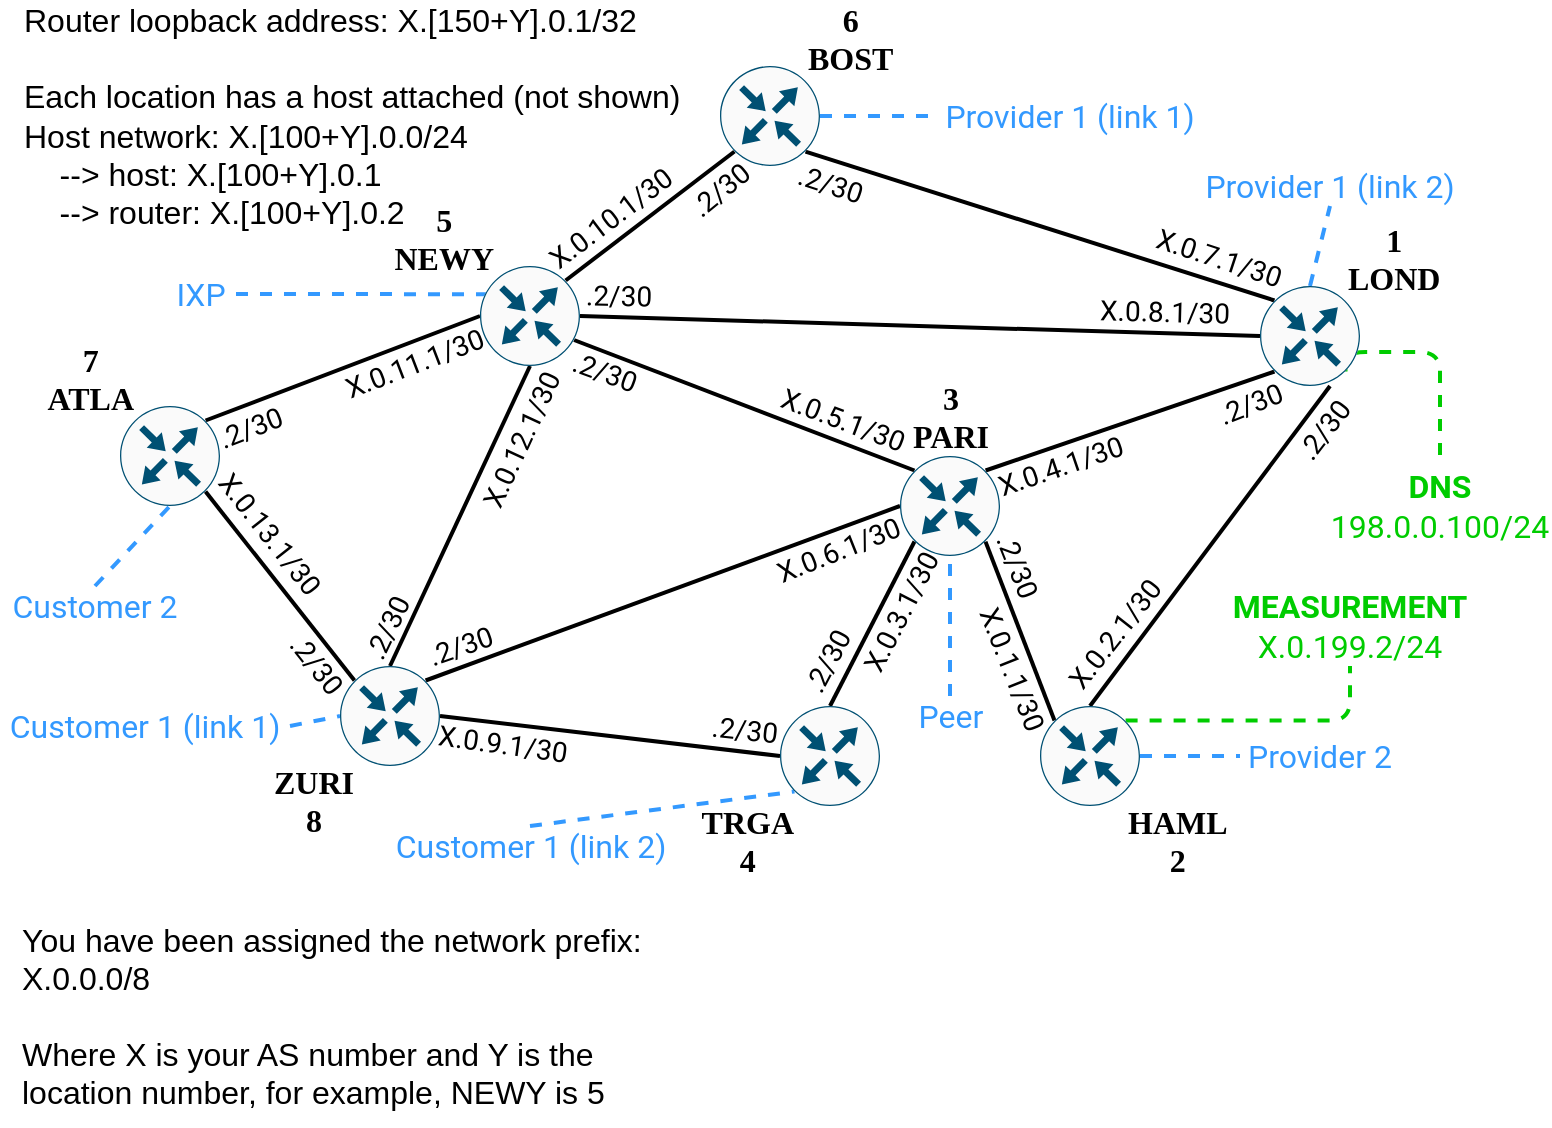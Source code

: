 <mxfile version="15.8.7" type="google"><diagram id="xbzzK8IadEhwxn0ZPShs" name="Page-1"><mxGraphModel dx="2061" dy="1900" grid="1" gridSize="10" guides="1" tooltips="1" connect="1" arrows="1" fold="1" page="1" pageScale="1" pageWidth="850" pageHeight="1100" math="0" shadow="0" extFonts="Roboto^https://fonts.googleapis.com/css?family=Roboto|Roboto Mono^https://fonts.googleapis.com/css?family=Roboto+Mono"><root><mxCell id="0"/><mxCell id="1" parent="0"/><mxCell id="M5mvqSU8axQXsRrxnfcx-70" style="edgeStyle=orthogonalEdgeStyle;rounded=1;orthogonalLoop=1;jettySize=auto;html=1;exitX=0.856;exitY=0.145;exitDx=0;exitDy=0;exitPerimeter=0;entryX=0.5;entryY=1;entryDx=0;entryDy=0;dashed=1;endArrow=none;endFill=0;strokeWidth=2;fontFamily=Roboto;fontSize=16;strokeColor=#00CC00;" parent="1" source="M5mvqSU8axQXsRrxnfcx-25" target="M5mvqSU8axQXsRrxnfcx-68" edge="1"><mxGeometry relative="1" as="geometry"/></mxCell><mxCell id="M5mvqSU8axQXsRrxnfcx-37" style="edgeStyle=none;rounded=0;orthogonalLoop=1;jettySize=auto;html=1;exitX=0.856;exitY=0.145;exitDx=0;exitDy=0;exitPerimeter=0;entryX=0;entryY=0.5;entryDx=0;entryDy=0;entryPerimeter=0;endArrow=none;endFill=0;strokeWidth=2;fontFamily=Roboto Mono;fontSize=16;FType=g;labelBackgroundColor=none;" parent="1" source="M5mvqSU8axQXsRrxnfcx-32" target="M5mvqSU8axQXsRrxnfcx-33" edge="1"><mxGeometry relative="1" as="geometry"><mxPoint x="325" y="220" as="sourcePoint"/><mxPoint x="325" y="315" as="targetPoint"/></mxGeometry></mxCell><mxCell id="M5mvqSU8axQXsRrxnfcx-83" value=".2/30" style="edgeLabel;html=1;align=center;verticalAlign=middle;resizable=0;points=[];fontSize=14;fontFamily=Roboto;rotation=-21.4;portConstraintRotation=0;portConstraint=none;movable=1;labelBackgroundColor=none;" parent="M5mvqSU8axQXsRrxnfcx-37" vertex="1" connectable="0"><mxGeometry x="-0.217" y="1" relative="1" as="geometry"><mxPoint x="-31.29" y="25.2" as="offset"/></mxGeometry></mxCell><mxCell id="j7fVzKTtmhQnJ_QuFbHT-15" value="X.0.11.1/30" style="edgeLabel;html=1;align=center;verticalAlign=middle;resizable=0;points=[];fontSize=14;rotation=-21;fontFamily=Roboto;labelBackgroundColor=none;" parent="M5mvqSU8axQXsRrxnfcx-37" vertex="1" connectable="0"><mxGeometry x="0.245" y="2" relative="1" as="geometry"><mxPoint x="18.73" y="6.06" as="offset"/></mxGeometry></mxCell><mxCell id="M5mvqSU8axQXsRrxnfcx-38" style="edgeStyle=none;rounded=0;orthogonalLoop=1;jettySize=auto;html=1;exitX=0.855;exitY=0.856;exitDx=0;exitDy=0;exitPerimeter=0;entryX=0.145;entryY=0.145;entryDx=0;entryDy=0;entryPerimeter=0;endArrow=none;endFill=0;strokeWidth=2;fontFamily=Roboto Mono;fontSize=16;FType=g;labelBackgroundColor=none;" parent="1" source="M5mvqSU8axQXsRrxnfcx-32" target="M5mvqSU8axQXsRrxnfcx-31" edge="1"><mxGeometry relative="1" as="geometry"><mxPoint x="99.995" y="104.5" as="sourcePoint"/><mxPoint x="214.47" y="40" as="targetPoint"/></mxGeometry></mxCell><mxCell id="M5mvqSU8axQXsRrxnfcx-84" value=".2/30" style="edgeLabel;align=center;verticalAlign=middle;resizable=0;points=[];fontSize=14;fontFamily=Roboto;rotation=51.6;labelBackgroundColor=none;html=1;" parent="M5mvqSU8axQXsRrxnfcx-38" vertex="1" connectable="0"><mxGeometry x="-0.375" y="2" relative="1" as="geometry"><mxPoint x="30.37" y="57.9" as="offset"/></mxGeometry></mxCell><mxCell id="j7fVzKTtmhQnJ_QuFbHT-16" value="&lt;font style=&quot;font-size: 14px&quot;&gt;X.0.13.1/30&lt;/font&gt;" style="edgeLabel;html=1;align=center;verticalAlign=middle;resizable=0;points=[];fontSize=14;rotation=51.7;fontFamily=Roboto;labelBackgroundColor=none;" parent="M5mvqSU8axQXsRrxnfcx-38" vertex="1" connectable="0"><mxGeometry x="-0.302" y="3" relative="1" as="geometry"><mxPoint x="4.03" y="-10.71" as="offset"/></mxGeometry></mxCell><mxCell id="M5mvqSU8axQXsRrxnfcx-39" style="edgeStyle=none;rounded=0;orthogonalLoop=1;jettySize=auto;html=1;exitX=1;exitY=0.5;exitDx=0;exitDy=0;exitPerimeter=0;entryX=0;entryY=0.5;entryDx=0;entryDy=0;entryPerimeter=0;endArrow=none;endFill=0;strokeWidth=2;fontFamily=Roboto Mono;fontSize=16;FType=g;labelBackgroundColor=none;" parent="1" source="M5mvqSU8axQXsRrxnfcx-31" target="M5mvqSU8axQXsRrxnfcx-26" edge="1"><mxGeometry relative="1" as="geometry"><mxPoint x="42.75" y="92.775" as="sourcePoint"/><mxPoint x="87.25" y="157.25" as="targetPoint"/></mxGeometry></mxCell><mxCell id="M5mvqSU8axQXsRrxnfcx-77" value="X.0.9.1/30" style="edgeLabel;html=1;align=center;verticalAlign=middle;resizable=0;points=[];fontSize=14;fontFamily=Roboto;rotation=7.9;labelBackgroundColor=none;" parent="M5mvqSU8axQXsRrxnfcx-39" vertex="1" connectable="0"><mxGeometry x="-0.143" y="2" relative="1" as="geometry"><mxPoint x="-42.26" y="7.4" as="offset"/></mxGeometry></mxCell><mxCell id="j7fVzKTtmhQnJ_QuFbHT-28" value=".2/30" style="edgeLabel;html=1;align=center;verticalAlign=middle;resizable=0;points=[];fontSize=14;fontFamily=Roboto;rotation=6.2;labelBackgroundColor=none;" parent="M5mvqSU8axQXsRrxnfcx-39" vertex="1" connectable="0"><mxGeometry x="0.272" y="-1" relative="1" as="geometry"><mxPoint x="44.04" y="-6.71" as="offset"/></mxGeometry></mxCell><mxCell id="M5mvqSU8axQXsRrxnfcx-40" style="edgeStyle=none;rounded=0;orthogonalLoop=1;jettySize=auto;html=1;exitX=0.5;exitY=0;exitDx=0;exitDy=0;exitPerimeter=0;endArrow=none;endFill=0;strokeWidth=2;fontFamily=Roboto Mono;fontSize=16;FType=g;entryX=0.5;entryY=1;entryDx=0;entryDy=0;entryPerimeter=0;labelBackgroundColor=none;" parent="1" source="M5mvqSU8axQXsRrxnfcx-31" target="M5mvqSU8axQXsRrxnfcx-33" edge="1"><mxGeometry relative="1" as="geometry"><mxPoint x="130" y="175" as="sourcePoint"/><mxPoint x="190" y="10" as="targetPoint"/></mxGeometry></mxCell><mxCell id="M5mvqSU8axQXsRrxnfcx-41" value="&lt;font style=&quot;font-size: 14px;&quot;&gt;X.0.12.1/30&lt;/font&gt;" style="edgeLabel;html=1;align=center;verticalAlign=middle;resizable=0;points=[];fontSize=14;fontFamily=Roboto;rotation=-65.2;horizontal=1;labelBackgroundColor=none;" parent="M5mvqSU8axQXsRrxnfcx-40" vertex="1" connectable="0"><mxGeometry x="-0.217" y="-1" relative="1" as="geometry"><mxPoint x="36.73" y="-54.79" as="offset"/></mxGeometry></mxCell><mxCell id="j7fVzKTtmhQnJ_QuFbHT-17" value="&lt;font style=&quot;font-size: 14px&quot;&gt;.2/30&lt;/font&gt;" style="edgeLabel;html=1;align=center;verticalAlign=middle;resizable=0;points=[];fontSize=14;fontFamily=Roboto;rotation=-64.4;labelBackgroundColor=none;" parent="M5mvqSU8axQXsRrxnfcx-40" vertex="1" connectable="0"><mxGeometry x="-0.663" y="4" relative="1" as="geometry"><mxPoint x="-10.07" y="7.74" as="offset"/></mxGeometry></mxCell><mxCell id="M5mvqSU8axQXsRrxnfcx-43" style="edgeStyle=none;rounded=0;orthogonalLoop=1;jettySize=auto;html=1;exitX=0.145;exitY=0.855;exitDx=0;exitDy=0;exitPerimeter=0;entryX=0.5;entryY=0;entryDx=0;entryDy=0;entryPerimeter=0;endArrow=none;endFill=0;strokeWidth=2;fontFamily=Roboto Mono;fontSize=16;FType=g;labelBackgroundColor=none;" parent="1" source="M5mvqSU8axQXsRrxnfcx-36" target="M5mvqSU8axQXsRrxnfcx-26" edge="1"><mxGeometry relative="1" as="geometry"><mxPoint x="410" y="110" as="sourcePoint"/><mxPoint x="580" y="130" as="targetPoint"/></mxGeometry></mxCell><mxCell id="M5mvqSU8axQXsRrxnfcx-78" value=".2/30" style="edgeLabel;html=1;align=center;verticalAlign=middle;resizable=0;points=[];fontSize=14;fontFamily=Roboto;rotation=-62.2;labelBackgroundColor=none;" parent="M5mvqSU8axQXsRrxnfcx-43" vertex="1" connectable="0"><mxGeometry x="0.328" y="-2" relative="1" as="geometry"><mxPoint x="-13.99" y="6.75" as="offset"/></mxGeometry></mxCell><mxCell id="j7fVzKTtmhQnJ_QuFbHT-29" value="X.0.3.1/30" style="edgeLabel;html=1;align=center;verticalAlign=middle;resizable=0;points=[];fontSize=14;fontFamily=Roboto;rotation=-62.8;labelBackgroundColor=none;" parent="M5mvqSU8axQXsRrxnfcx-43" vertex="1" connectable="0"><mxGeometry x="-0.326" relative="1" as="geometry"><mxPoint x="7" y="7.52" as="offset"/></mxGeometry></mxCell><mxCell id="M5mvqSU8axQXsRrxnfcx-44" style="edgeStyle=none;rounded=0;orthogonalLoop=1;jettySize=auto;html=1;exitX=0.855;exitY=0.856;exitDx=0;exitDy=0;exitPerimeter=0;entryX=0.145;entryY=0.145;entryDx=0;entryDy=0;entryPerimeter=0;endArrow=none;endFill=0;strokeWidth=2;fontFamily=Roboto Mono;fontSize=16;FType=g;labelBackgroundColor=none;" parent="1" source="M5mvqSU8axQXsRrxnfcx-36" target="M5mvqSU8axQXsRrxnfcx-25" edge="1"><mxGeometry relative="1" as="geometry"><mxPoint x="400" y="141.38" as="sourcePoint"/><mxPoint x="367.75" y="228.63" as="targetPoint"/></mxGeometry></mxCell><mxCell id="M5mvqSU8axQXsRrxnfcx-87" value="&lt;div style=&quot;font-size: 14px;&quot;&gt;X.0.1.1/30&lt;/div&gt;" style="edgeLabel;html=1;align=center;verticalAlign=middle;resizable=0;points=[];fontSize=14;fontFamily=Roboto;rotation=68.3;labelBackgroundColor=none;" parent="M5mvqSU8axQXsRrxnfcx-44" vertex="1" connectable="0"><mxGeometry x="0.214" relative="1" as="geometry"><mxPoint x="-7.7" y="8.89" as="offset"/></mxGeometry></mxCell><mxCell id="j7fVzKTtmhQnJ_QuFbHT-31" value="&lt;div style=&quot;font-size: 14px&quot;&gt;.2/30&lt;/div&gt;" style="edgeLabel;html=1;align=center;verticalAlign=middle;resizable=0;points=[];fontSize=14;fontFamily=Roboto;rotation=68.2;labelBackgroundColor=none;" parent="M5mvqSU8axQXsRrxnfcx-44" vertex="1" connectable="0"><mxGeometry x="-0.618" y="2" relative="1" as="geometry"><mxPoint x="7.82" y="-5.07" as="offset"/></mxGeometry></mxCell><mxCell id="M5mvqSU8axQXsRrxnfcx-45" style="edgeStyle=none;rounded=0;orthogonalLoop=1;jettySize=auto;html=1;exitX=0.7;exitY=1;exitDx=0;exitDy=0;exitPerimeter=0;entryX=0.5;entryY=0;entryDx=0;entryDy=0;entryPerimeter=0;endArrow=none;endFill=0;strokeWidth=2;fontFamily=Roboto Mono;fontSize=16;FType=g;labelBackgroundColor=none;" parent="1" source="M5mvqSU8axQXsRrxnfcx-35" target="M5mvqSU8axQXsRrxnfcx-25" edge="1"><mxGeometry relative="1" as="geometry"><mxPoint x="475" y="39.995" as="sourcePoint"/><mxPoint x="519.5" y="134.47" as="targetPoint"/></mxGeometry></mxCell><mxCell id="M5mvqSU8axQXsRrxnfcx-86" value="X.0.2.1/30" style="edgeLabel;html=1;align=center;verticalAlign=middle;resizable=0;points=[];fontSize=14;fontFamily=Roboto;rotation=-51.8;labelBackgroundColor=none;" parent="M5mvqSU8axQXsRrxnfcx-45" vertex="1" connectable="0"><mxGeometry x="0.274" relative="1" as="geometry"><mxPoint x="-31.41" y="21.96" as="offset"/></mxGeometry></mxCell><mxCell id="j7fVzKTtmhQnJ_QuFbHT-24" value="&lt;div&gt;.2/30&lt;/div&gt;" style="edgeLabel;html=1;align=center;verticalAlign=middle;resizable=0;points=[];fontSize=14;fontFamily=Roboto;rotation=-52.6;labelBackgroundColor=none;" parent="M5mvqSU8axQXsRrxnfcx-45" vertex="1" connectable="0"><mxGeometry x="-0.452" y="-1" relative="1" as="geometry"><mxPoint x="30.62" y="-21.16" as="offset"/></mxGeometry></mxCell><mxCell id="M5mvqSU8axQXsRrxnfcx-46" style="edgeStyle=none;rounded=0;orthogonalLoop=1;jettySize=auto;html=1;exitX=0.145;exitY=0.855;exitDx=0;exitDy=0;exitPerimeter=0;entryX=0.856;entryY=0.145;entryDx=0;entryDy=0;entryPerimeter=0;endArrow=none;endFill=0;strokeWidth=2;fontFamily=Roboto Mono;fontSize=16;FType=g;labelBackgroundColor=none;" parent="1" source="M5mvqSU8axQXsRrxnfcx-35" target="M5mvqSU8axQXsRrxnfcx-36" edge="1"><mxGeometry relative="1" as="geometry"><mxPoint x="615" y="-10" as="sourcePoint"/><mxPoint x="600" y="180" as="targetPoint"/></mxGeometry></mxCell><mxCell id="M5mvqSU8axQXsRrxnfcx-85" value="X.0.4.1/30" style="edgeLabel;html=1;align=center;verticalAlign=middle;resizable=0;points=[];fontSize=14;fontFamily=Roboto;rotation=-18.9;labelBackgroundColor=none;" parent="M5mvqSU8axQXsRrxnfcx-46" vertex="1" connectable="0"><mxGeometry x="0.316" y="-3" relative="1" as="geometry"><mxPoint x="-11.12" y="17.49" as="offset"/></mxGeometry></mxCell><mxCell id="j7fVzKTtmhQnJ_QuFbHT-25" value="&lt;div&gt;.2/30&lt;/div&gt;" style="edgeLabel;html=1;align=center;verticalAlign=middle;resizable=0;points=[];fontSize=14;fontFamily=Roboto;rotation=-21.6;labelBackgroundColor=none;" parent="M5mvqSU8axQXsRrxnfcx-46" vertex="1" connectable="0"><mxGeometry x="-0.561" y="-1" relative="1" as="geometry"><mxPoint x="19.79" y="6.33" as="offset"/></mxGeometry></mxCell><mxCell id="M5mvqSU8axQXsRrxnfcx-47" style="edgeStyle=none;rounded=0;orthogonalLoop=1;jettySize=auto;html=1;exitX=0.145;exitY=0.145;exitDx=0;exitDy=0;exitPerimeter=0;entryX=0.94;entryY=0.74;entryDx=0;entryDy=0;entryPerimeter=0;endArrow=none;endFill=0;strokeWidth=2;fontFamily=Roboto Mono;fontSize=16;FType=g;" parent="1" source="M5mvqSU8axQXsRrxnfcx-36" target="M5mvqSU8axQXsRrxnfcx-33" edge="1"><mxGeometry relative="1" as="geometry"><mxPoint x="310" y="-60" as="sourcePoint"/><mxPoint x="242.75" y="7.25" as="targetPoint"/></mxGeometry></mxCell><mxCell id="M5mvqSU8axQXsRrxnfcx-79" value=".2/30" style="edgeLabel;html=1;align=center;verticalAlign=middle;resizable=0;points=[];fontSize=14;fontFamily=Roboto;rotation=20;labelBackgroundColor=none;" parent="M5mvqSU8axQXsRrxnfcx-47" vertex="1" connectable="0"><mxGeometry x="0.203" y="-3" relative="1" as="geometry"><mxPoint x="-54.16" y="-7.29" as="offset"/></mxGeometry></mxCell><mxCell id="j7fVzKTtmhQnJ_QuFbHT-26" value="&lt;div&gt;X.0.5.1/30&lt;/div&gt;" style="edgeLabel;html=1;align=center;verticalAlign=middle;resizable=0;points=[];fontSize=14;fontFamily=Roboto;rotation=20.7;labelBackgroundColor=none;" parent="M5mvqSU8axQXsRrxnfcx-47" vertex="1" connectable="0"><mxGeometry x="-0.246" y="-1" relative="1" as="geometry"><mxPoint x="27.66" y="0.31" as="offset"/></mxGeometry></mxCell><mxCell id="M5mvqSU8axQXsRrxnfcx-48" style="edgeStyle=none;rounded=0;orthogonalLoop=1;jettySize=auto;html=1;exitX=0;exitY=0.5;exitDx=0;exitDy=0;exitPerimeter=0;entryX=0.856;entryY=0.145;entryDx=0;entryDy=0;entryPerimeter=0;endArrow=none;endFill=0;strokeWidth=2;fontFamily=Roboto Mono;fontSize=16;FType=g;labelBackgroundColor=none;" parent="1" source="M5mvqSU8axQXsRrxnfcx-36" target="M5mvqSU8axQXsRrxnfcx-31" edge="1"><mxGeometry relative="1" as="geometry"><mxPoint x="340" y="118" as="sourcePoint"/><mxPoint x="187" y="40" as="targetPoint"/></mxGeometry></mxCell><mxCell id="M5mvqSU8axQXsRrxnfcx-72" value=".2/30" style="edgeLabel;html=1;align=center;verticalAlign=middle;resizable=0;points=[];fontSize=14;fontFamily=Roboto;rotation=-19.4;labelBackgroundColor=none;" parent="M5mvqSU8axQXsRrxnfcx-48" vertex="1" connectable="0"><mxGeometry x="0.511" y="-1" relative="1" as="geometry"><mxPoint x="-40.23" y="4.95" as="offset"/></mxGeometry></mxCell><mxCell id="j7fVzKTtmhQnJ_QuFbHT-27" value="X.0.6.1/30" style="edgeLabel;html=1;align=center;verticalAlign=middle;resizable=0;points=[];fontSize=14;fontFamily=Roboto;rotation=-21.7;labelBackgroundColor=none;" parent="M5mvqSU8axQXsRrxnfcx-48" vertex="1" connectable="0"><mxGeometry x="-0.234" y="-3" relative="1" as="geometry"><mxPoint x="61.13" y="-8.69" as="offset"/></mxGeometry></mxCell><mxCell id="M5mvqSU8axQXsRrxnfcx-49" style="edgeStyle=none;rounded=0;orthogonalLoop=1;jettySize=auto;html=1;exitX=0.145;exitY=0.855;exitDx=0;exitDy=0;exitPerimeter=0;entryX=0.856;entryY=0.145;entryDx=0;entryDy=0;entryPerimeter=0;endArrow=none;endFill=0;strokeWidth=2;fontFamily=Roboto Mono;fontSize=16;FType=g;" parent="1" source="M5mvqSU8axQXsRrxnfcx-34" target="M5mvqSU8axQXsRrxnfcx-33" edge="1"><mxGeometry relative="1" as="geometry"><mxPoint x="757.22" y="-30" as="sourcePoint"/><mxPoint x="529.995" y="62.25" as="targetPoint"/></mxGeometry></mxCell><mxCell id="M5mvqSU8axQXsRrxnfcx-81" value="&lt;div style=&quot;font-size: 14px&quot;&gt;X.0.10.1/30&lt;/div&gt;" style="edgeLabel;html=1;align=center;verticalAlign=middle;resizable=0;points=[];fontSize=14;fontFamily=Roboto;rotation=-37.2;labelBackgroundColor=none;" parent="M5mvqSU8axQXsRrxnfcx-49" vertex="1" connectable="0"><mxGeometry x="-0.226" y="-1" relative="1" as="geometry"><mxPoint x="-28.92" y="9.06" as="offset"/></mxGeometry></mxCell><mxCell id="j7fVzKTtmhQnJ_QuFbHT-23" value="&lt;div style=&quot;font-size: 14px&quot;&gt;.2/30&lt;/div&gt;" style="edgeLabel;html=1;align=center;verticalAlign=middle;resizable=0;points=[];fontSize=14;fontFamily=Roboto;rotation=-39.4;labelBackgroundColor=none;" parent="M5mvqSU8axQXsRrxnfcx-49" vertex="1" connectable="0"><mxGeometry x="-0.576" y="-1" relative="1" as="geometry"><mxPoint x="11.12" y="6.48" as="offset"/></mxGeometry></mxCell><mxCell id="M5mvqSU8axQXsRrxnfcx-50" style="edgeStyle=none;rounded=0;orthogonalLoop=1;jettySize=auto;html=1;exitX=0.145;exitY=0.145;exitDx=0;exitDy=0;exitPerimeter=0;entryX=0.855;entryY=0.856;entryDx=0;entryDy=0;entryPerimeter=0;endArrow=none;endFill=0;strokeWidth=2;fontFamily=Roboto Mono;fontSize=16;FType=g;labelBackgroundColor=none;" parent="1" source="M5mvqSU8axQXsRrxnfcx-35" target="M5mvqSU8axQXsRrxnfcx-34" edge="1"><mxGeometry relative="1" as="geometry"><mxPoint x="374.47" y="-50" as="sourcePoint"/><mxPoint x="289.995" y="14.5" as="targetPoint"/></mxGeometry></mxCell><mxCell id="M5mvqSU8axQXsRrxnfcx-82" value="&lt;div style=&quot;font-size: 14px;&quot;&gt;&lt;font style=&quot;font-size: 14px;&quot;&gt;X.0.7.1/30&lt;/font&gt;&lt;/div&gt;" style="edgeLabel;html=1;align=center;verticalAlign=middle;resizable=0;points=[];fontSize=14;fontFamily=Roboto;rotation=18.2;labelBackgroundColor=none;" parent="M5mvqSU8axQXsRrxnfcx-50" vertex="1" connectable="0"><mxGeometry x="0.284" y="-3" relative="1" as="geometry"><mxPoint x="121.65" y="29.51" as="offset"/></mxGeometry></mxCell><mxCell id="j7fVzKTtmhQnJ_QuFbHT-22" value=".2/30" style="edgeLabel;html=1;align=center;verticalAlign=middle;resizable=0;points=[];fontSize=14;fontFamily=Roboto;rotation=18;labelBackgroundColor=none;" parent="M5mvqSU8axQXsRrxnfcx-50" vertex="1" connectable="0"><mxGeometry x="0.441" relative="1" as="geometry"><mxPoint x="-53.5" y="-5.09" as="offset"/></mxGeometry></mxCell><mxCell id="M5mvqSU8axQXsRrxnfcx-51" style="edgeStyle=none;rounded=0;orthogonalLoop=1;jettySize=auto;html=1;exitX=0;exitY=0.5;exitDx=0;exitDy=0;exitPerimeter=0;entryX=1;entryY=0.5;entryDx=0;entryDy=0;entryPerimeter=0;endArrow=none;endFill=0;strokeWidth=2;fontFamily=Roboto Mono;fontSize=16;FType=g;labelBackgroundColor=none;" parent="1" source="M5mvqSU8axQXsRrxnfcx-35" target="M5mvqSU8axQXsRrxnfcx-33" edge="1"><mxGeometry relative="1" as="geometry"><mxPoint x="357.25" y="47.25" as="sourcePoint"/><mxPoint x="197" y="-13" as="targetPoint"/></mxGeometry></mxCell><mxCell id="M5mvqSU8axQXsRrxnfcx-80" value=".2/30" style="edgeLabel;html=1;align=center;verticalAlign=middle;resizable=0;points=[];fontSize=14;fontFamily=Roboto;rotation=1.2;labelBackgroundColor=none;" parent="M5mvqSU8axQXsRrxnfcx-51" vertex="1" connectable="0"><mxGeometry x="0.369" y="-2" relative="1" as="geometry"><mxPoint x="-88.22" y="-11.15" as="offset"/></mxGeometry></mxCell><mxCell id="j7fVzKTtmhQnJ_QuFbHT-21" value="X.0.8.1/30" style="edgeLabel;html=1;align=center;verticalAlign=middle;resizable=0;points=[];fontSize=14;fontFamily=Roboto;rotation=1.5;labelBackgroundColor=none;" parent="M5mvqSU8axQXsRrxnfcx-51" vertex="1" connectable="0"><mxGeometry x="-0.149" y="-1" relative="1" as="geometry"><mxPoint x="96.61" y="-6.75" as="offset"/></mxGeometry></mxCell><mxCell id="M5mvqSU8axQXsRrxnfcx-52" style="edgeStyle=none;rounded=0;orthogonalLoop=1;jettySize=auto;html=1;exitX=0.5;exitY=0;exitDx=0;exitDy=0;exitPerimeter=0;endArrow=none;endFill=0;strokeWidth=2;fontFamily=Roboto Mono;fontSize=16;FType=g;dashed=1;strokeColor=#3399FF;entryX=0.5;entryY=1;entryDx=0;entryDy=0;" parent="1" source="M5mvqSU8axQXsRrxnfcx-35" target="j7fVzKTtmhQnJ_QuFbHT-52" edge="1"><mxGeometry relative="1" as="geometry"><mxPoint x="550" y="-100" as="sourcePoint"/><mxPoint x="610" y="-125" as="targetPoint"/></mxGeometry></mxCell><mxCell id="M5mvqSU8axQXsRrxnfcx-54" style="edgeStyle=none;rounded=0;orthogonalLoop=1;jettySize=auto;html=1;endArrow=none;endFill=0;strokeWidth=2;fontFamily=Roboto Mono;fontSize=16;FType=g;dashed=1;exitX=1;exitY=0.5;exitDx=0;exitDy=0;exitPerimeter=0;fontColor=#3399FF;strokeColor=#3399FF;" parent="1" source="M5mvqSU8axQXsRrxnfcx-25" target="j7fVzKTtmhQnJ_QuFbHT-54" edge="1"><mxGeometry relative="1" as="geometry"><mxPoint x="500" y="160" as="sourcePoint"/><mxPoint x="550" y="220" as="targetPoint"/></mxGeometry></mxCell><mxCell id="M5mvqSU8axQXsRrxnfcx-56" style="edgeStyle=none;rounded=0;orthogonalLoop=1;jettySize=auto;html=1;exitX=1;exitY=0.5;exitDx=0;exitDy=0;exitPerimeter=0;endArrow=none;endFill=0;strokeWidth=2;fontFamily=Roboto Mono;fontSize=16;FType=g;dashed=1;strokeColor=#3399FF;entryX=0;entryY=0.5;entryDx=0;entryDy=0;" parent="1" source="M5mvqSU8axQXsRrxnfcx-34" target="j7fVzKTtmhQnJ_QuFbHT-53" edge="1"><mxGeometry relative="1" as="geometry"><mxPoint x="377.5" y="-160" as="sourcePoint"/><mxPoint x="522.5" y="-160" as="targetPoint"/></mxGeometry></mxCell><mxCell id="M5mvqSU8axQXsRrxnfcx-60" style="edgeStyle=none;rounded=0;orthogonalLoop=1;jettySize=auto;html=1;endArrow=none;endFill=0;strokeWidth=2;fontFamily=Roboto Mono;fontSize=16;FType=g;dashed=1;entryX=0;entryY=0.5;entryDx=0;entryDy=0;entryPerimeter=0;fontColor=#3399FF;strokeColor=#3399FF;exitX=1;exitY=0.5;exitDx=0;exitDy=0;" parent="1" source="j7fVzKTtmhQnJ_QuFbHT-56" target="M5mvqSU8axQXsRrxnfcx-31" edge="1"><mxGeometry relative="1" as="geometry"><mxPoint y="165" as="sourcePoint"/><mxPoint x="70" y="164.5" as="targetPoint"/></mxGeometry></mxCell><mxCell id="M5mvqSU8axQXsRrxnfcx-62" style="edgeStyle=none;rounded=0;orthogonalLoop=1;jettySize=auto;html=1;endArrow=none;endFill=0;strokeWidth=2;fontFamily=Roboto Mono;fontSize=16;FType=g;dashed=1;entryX=0.145;entryY=0.855;entryDx=0;entryDy=0;entryPerimeter=0;strokeColor=#3399FF;exitX=0.5;exitY=0;exitDx=0;exitDy=0;" parent="1" source="j7fVzKTtmhQnJ_QuFbHT-55" target="M5mvqSU8axQXsRrxnfcx-26" edge="1"><mxGeometry relative="1" as="geometry"><mxPoint x="150" y="220" as="sourcePoint"/><mxPoint x="240" y="270" as="targetPoint"/></mxGeometry></mxCell><mxCell id="M5mvqSU8axQXsRrxnfcx-64" style="edgeStyle=none;rounded=0;orthogonalLoop=1;jettySize=auto;html=1;endArrow=none;endFill=0;strokeWidth=2;fontFamily=Roboto Mono;fontSize=16;FType=g;dashed=1;entryX=0.5;entryY=1;entryDx=0;entryDy=0;entryPerimeter=0;fontColor=#3399FF;strokeColor=#3399FF;exitX=0.5;exitY=0;exitDx=0;exitDy=0;" parent="1" source="j7fVzKTtmhQnJ_QuFbHT-57" target="M5mvqSU8axQXsRrxnfcx-32" edge="1"><mxGeometry relative="1" as="geometry"><mxPoint x="-90" y="60" as="sourcePoint"/><mxPoint x="-10" y="65" as="targetPoint"/></mxGeometry></mxCell><mxCell id="M5mvqSU8axQXsRrxnfcx-66" style="edgeStyle=none;rounded=0;orthogonalLoop=1;jettySize=auto;html=1;endArrow=none;endFill=0;strokeWidth=2;fontFamily=Roboto Mono;fontSize=16;FType=g;dashed=1;fontColor=#3399FF;strokeColor=#3399FF;entryX=0.068;entryY=0.282;entryDx=0;entryDy=0;entryPerimeter=0;exitX=1;exitY=0.5;exitDx=0;exitDy=0;" parent="1" source="j7fVzKTtmhQnJ_QuFbHT-58" target="M5mvqSU8axQXsRrxnfcx-33" edge="1"><mxGeometry relative="1" as="geometry"><mxPoint y="-53" as="sourcePoint"/><mxPoint x="130" y="-49.5" as="targetPoint"/></mxGeometry></mxCell><mxCell id="M5mvqSU8axQXsRrxnfcx-68" value="&lt;b&gt;MEASUREMENT&lt;/b&gt;&lt;br&gt;&lt;div&gt;X.0.199.2/24&lt;/div&gt;" style="text;html=1;strokeColor=none;fillColor=none;align=center;verticalAlign=middle;whiteSpace=wrap;rounded=0;fontFamily=Roboto;fontSize=16;fontColor=#00CC00;" parent="1" vertex="1"><mxGeometry x="510" y="100" width="130" height="40" as="geometry"/></mxCell><mxCell id="M5mvqSU8axQXsRrxnfcx-69" value="&lt;div&gt;&lt;b&gt;DNS&lt;/b&gt;&lt;br&gt;198.0.0.100/24&lt;br&gt;&lt;/div&gt;" style="text;html=1;strokeColor=none;fillColor=none;align=center;verticalAlign=middle;whiteSpace=wrap;rounded=0;fontFamily=Roboto;fontSize=16;fontColor=#00CC00;" parent="1" vertex="1"><mxGeometry x="565" y="40" width="110" height="40" as="geometry"/></mxCell><mxCell id="M5mvqSU8axQXsRrxnfcx-71" style="edgeStyle=orthogonalEdgeStyle;rounded=1;orthogonalLoop=1;jettySize=auto;html=1;dashed=1;endArrow=none;endFill=0;strokeWidth=2;fontFamily=Roboto;fontSize=16;strokeColor=#00CC00;entryX=0.5;entryY=0;entryDx=0;entryDy=0;exitX=0.855;exitY=0.856;exitDx=0;exitDy=0;exitPerimeter=0;" parent="1" source="M5mvqSU8axQXsRrxnfcx-35" target="M5mvqSU8axQXsRrxnfcx-69" edge="1"><mxGeometry relative="1" as="geometry"><mxPoint x="580" y="-35" as="sourcePoint"/><mxPoint x="550" y="10" as="targetPoint"/><Array as="points"><mxPoint x="620" y="-17"/></Array></mxGeometry></mxCell><mxCell id="j7fVzKTtmhQnJ_QuFbHT-44" value="" style="group;strokeWidth=1;" parent="1" vertex="1" connectable="0"><mxGeometry x="260" y="-160" width="50" height="50" as="geometry"/></mxCell><mxCell id="M5mvqSU8axQXsRrxnfcx-34" value="&lt;div align=&quot;center&quot;&gt;6&lt;br&gt;&lt;/div&gt;BOST" style="points=[[0.5,0,0],[1,0.5,0],[0.5,1,0],[0,0.5,0],[0.145,0.145,0],[0.856,0.145,0],[0.855,0.856,0],[0.145,0.855,0]];verticalLabelPosition=top;html=1;verticalAlign=bottom;aspect=fixed;align=left;pointerEvents=1;shape=mxgraph.cisco19.rect;prIcon=router;fillColor=#FAFAFA;strokeColor=#005073;labelPosition=right;fontSize=16;fontFamily=Roboto Mono;FType=g;fontStyle=1;spacing=-6;" parent="j7fVzKTtmhQnJ_QuFbHT-44" vertex="1"><mxGeometry width="50" height="50" as="geometry"/></mxCell><mxCell id="j7fVzKTtmhQnJ_QuFbHT-45" value="" style="group" parent="1" vertex="1" connectable="0"><mxGeometry x="140" y="-60" width="50" height="50" as="geometry"/></mxCell><mxCell id="M5mvqSU8axQXsRrxnfcx-33" value="&lt;div align=&quot;center&quot;&gt;5&lt;br&gt;&lt;/div&gt;NEWY" style="points=[[0.5,0,0],[1,0.5,0],[0.5,1,0],[0,0.5,0],[0.145,0.145,0],[0.856,0.145,0],[0.855,0.856,0],[0.145,0.855,0]];verticalLabelPosition=top;html=1;verticalAlign=bottom;aspect=fixed;align=right;pointerEvents=1;shape=mxgraph.cisco19.rect;prIcon=router;fillColor=#FAFAFA;strokeColor=#005073;labelPosition=left;fontSize=16;fontFamily=Roboto Mono;FType=g;fontStyle=1;spacing=-6;" parent="j7fVzKTtmhQnJ_QuFbHT-45" vertex="1"><mxGeometry width="50" height="50" as="geometry"/></mxCell><mxCell id="j7fVzKTtmhQnJ_QuFbHT-46" value="" style="group" parent="1" vertex="1" connectable="0"><mxGeometry x="-40" y="10" width="50" height="50" as="geometry"/></mxCell><mxCell id="M5mvqSU8axQXsRrxnfcx-32" value="&lt;div align=&quot;center&quot;&gt;7&lt;br&gt;&lt;/div&gt;ATLA" style="points=[[0.5,0,0],[1,0.5,0],[0.5,1,0],[0,0.5,0],[0.145,0.145,0],[0.856,0.145,0],[0.855,0.856,0],[0.145,0.855,0]];verticalLabelPosition=top;html=1;verticalAlign=bottom;aspect=fixed;align=right;pointerEvents=1;shape=mxgraph.cisco19.rect;prIcon=router;fillColor=#FAFAFA;strokeColor=#005073;labelPosition=left;fontSize=16;fontFamily=Roboto Mono;FType=g;fontStyle=1;spacing=-6;" parent="j7fVzKTtmhQnJ_QuFbHT-46" vertex="1"><mxGeometry width="50" height="50" as="geometry"/></mxCell><mxCell id="j7fVzKTtmhQnJ_QuFbHT-47" value="" style="group" parent="1" vertex="1" connectable="0"><mxGeometry x="70" y="140" width="50" height="50" as="geometry"/></mxCell><mxCell id="M5mvqSU8axQXsRrxnfcx-31" value="ZURI&lt;br&gt;&lt;div align=&quot;center&quot;&gt;8&lt;/div&gt;" style="points=[[0.5,0,0],[1,0.5,0],[0.5,1,0],[0,0.5,0],[0.145,0.145,0],[0.856,0.145,0],[0.855,0.856,0],[0.145,0.855,0]];verticalLabelPosition=bottom;html=1;verticalAlign=top;aspect=fixed;align=right;pointerEvents=1;shape=mxgraph.cisco19.rect;prIcon=router;fillColor=#FAFAFA;strokeColor=#005073;labelPosition=left;fontSize=16;fontFamily=Roboto Mono;FType=g;fontStyle=1;spacing=-6;" parent="j7fVzKTtmhQnJ_QuFbHT-47" vertex="1"><mxGeometry width="50" height="50" as="geometry"/></mxCell><mxCell id="j7fVzKTtmhQnJ_QuFbHT-48" value="" style="group" parent="1" vertex="1" connectable="0"><mxGeometry x="290" y="160" width="50" height="50" as="geometry"/></mxCell><mxCell id="M5mvqSU8axQXsRrxnfcx-26" value="&lt;div align=&quot;right&quot;&gt;TRGA&lt;br&gt;&lt;/div&gt;&lt;div align=&quot;center&quot;&gt;4&lt;br&gt;&lt;/div&gt;" style="points=[[0.5,0,0],[1,0.5,0],[0.5,1,0],[0,0.5,0],[0.145,0.145,0],[0.856,0.145,0],[0.855,0.856,0],[0.145,0.855,0]];verticalLabelPosition=bottom;html=1;verticalAlign=top;aspect=fixed;align=right;pointerEvents=1;shape=mxgraph.cisco19.rect;prIcon=router;fillColor=#FAFAFA;strokeColor=#005073;labelPosition=left;fontSize=16;fontFamily=Roboto Mono;FType=g;fontStyle=1;spacing=-6;" parent="j7fVzKTtmhQnJ_QuFbHT-48" vertex="1"><mxGeometry width="50" height="50" as="geometry"/></mxCell><mxCell id="j7fVzKTtmhQnJ_QuFbHT-49" value="" style="group" parent="1" vertex="1" connectable="0"><mxGeometry x="350" y="35" width="50" height="50" as="geometry"/></mxCell><mxCell id="M5mvqSU8axQXsRrxnfcx-36" value="3&lt;br&gt;PARI" style="points=[[0.5,0,0],[1,0.5,0],[0.5,1,0],[0,0.5,0],[0.145,0.145,0],[0.856,0.145,0],[0.855,0.856,0],[0.145,0.855,0]];verticalLabelPosition=top;html=1;verticalAlign=bottom;aspect=fixed;align=center;pointerEvents=1;shape=mxgraph.cisco19.rect;prIcon=router;fillColor=#FAFAFA;strokeColor=#005073;labelPosition=center;fontSize=16;fontFamily=Roboto Mono;FType=g;fontStyle=1;spacing=0;" parent="j7fVzKTtmhQnJ_QuFbHT-49" vertex="1"><mxGeometry width="50" height="50" as="geometry"/></mxCell><mxCell id="j7fVzKTtmhQnJ_QuFbHT-50" value="" style="group" parent="1" vertex="1" connectable="0"><mxGeometry x="420" y="160" width="50" height="50" as="geometry"/></mxCell><mxCell id="M5mvqSU8axQXsRrxnfcx-25" value="HAML&lt;br&gt;&lt;div align=&quot;center&quot;&gt;2&lt;br&gt;&lt;/div&gt;" style="points=[[0.5,0,0],[1,0.5,0],[0.5,1,0],[0,0.5,0],[0.145,0.145,0],[0.856,0.145,0],[0.855,0.856,0],[0.145,0.855,0]];verticalLabelPosition=bottom;html=1;verticalAlign=top;aspect=fixed;align=left;pointerEvents=1;shape=mxgraph.cisco19.rect;prIcon=router;fillColor=#FAFAFA;strokeColor=#005073;labelPosition=right;fontFamily=Roboto Mono;fontSize=16;FType=g;fontStyle=1;spacing=-6;" parent="j7fVzKTtmhQnJ_QuFbHT-50" vertex="1"><mxGeometry width="50" height="50" as="geometry"/></mxCell><mxCell id="j7fVzKTtmhQnJ_QuFbHT-52" value="Provider 1 (link 2)" style="text;html=1;strokeColor=none;fillColor=none;align=center;verticalAlign=middle;whiteSpace=wrap;rounded=0;shadow=0;glass=0;labelBackgroundColor=none;sketch=0;fontFamily=Roboto;fontSize=16;fontColor=#3399FF;labelBorderColor=none;" parent="1" vertex="1"><mxGeometry x="500" y="-110" width="130" height="20" as="geometry"/></mxCell><mxCell id="j7fVzKTtmhQnJ_QuFbHT-53" value="Provider 1 (link 1)" style="text;html=1;strokeColor=none;fillColor=none;align=center;verticalAlign=middle;whiteSpace=wrap;rounded=0;shadow=0;glass=0;labelBackgroundColor=none;sketch=0;fontFamily=Roboto;fontSize=16;fontColor=#3399FF;labelBorderColor=none;" parent="1" vertex="1"><mxGeometry x="370" y="-145" width="130" height="20" as="geometry"/></mxCell><mxCell id="j7fVzKTtmhQnJ_QuFbHT-54" value="Provider 2" style="text;html=1;strokeColor=none;fillColor=none;align=center;verticalAlign=middle;whiteSpace=wrap;rounded=0;shadow=0;glass=0;labelBackgroundColor=none;sketch=0;fontFamily=Roboto;fontSize=16;fontColor=#3399FF;labelBorderColor=none;" parent="1" vertex="1"><mxGeometry x="520" y="175" width="80" height="20" as="geometry"/></mxCell><mxCell id="j7fVzKTtmhQnJ_QuFbHT-55" value="&lt;div&gt;Customer 1 (link 2)&lt;/div&gt;" style="text;html=1;strokeColor=none;fillColor=none;align=center;verticalAlign=middle;whiteSpace=wrap;rounded=0;shadow=0;glass=0;labelBackgroundColor=none;sketch=0;fontFamily=Roboto;fontSize=16;fontColor=#3399FF;labelBorderColor=none;" parent="1" vertex="1"><mxGeometry x="92.5" y="220" width="145" height="20" as="geometry"/></mxCell><mxCell id="j7fVzKTtmhQnJ_QuFbHT-56" value="&lt;div&gt;Customer 1 (link 1)&lt;/div&gt;" style="text;html=1;strokeColor=none;fillColor=none;align=center;verticalAlign=middle;whiteSpace=wrap;rounded=0;shadow=0;glass=0;labelBackgroundColor=none;sketch=0;fontFamily=Roboto;fontSize=16;fontColor=#3399FF;labelBorderColor=none;" parent="1" vertex="1"><mxGeometry x="-100" y="160" width="145" height="20" as="geometry"/></mxCell><mxCell id="j7fVzKTtmhQnJ_QuFbHT-57" value="&lt;div&gt;Customer 2&lt;/div&gt;" style="text;html=1;strokeColor=none;fillColor=none;align=center;verticalAlign=middle;whiteSpace=wrap;rounded=0;shadow=0;glass=0;labelBackgroundColor=none;sketch=0;fontFamily=Roboto;fontSize=16;fontColor=#3399FF;labelBorderColor=none;" parent="1" vertex="1"><mxGeometry x="-100" y="100" width="95" height="20" as="geometry"/></mxCell><mxCell id="j7fVzKTtmhQnJ_QuFbHT-58" value="IXP" style="text;html=1;strokeColor=none;fillColor=none;align=center;verticalAlign=middle;whiteSpace=wrap;rounded=0;shadow=0;glass=0;labelBackgroundColor=none;sketch=0;fontFamily=Roboto;fontSize=16;fontColor=#3399FF;labelBorderColor=none;" parent="1" vertex="1"><mxGeometry x="-17" y="-56" width="35" height="20" as="geometry"/></mxCell><mxCell id="j7fVzKTtmhQnJ_QuFbHT-59" style="edgeStyle=none;rounded=0;orthogonalLoop=1;jettySize=auto;html=1;endArrow=none;endFill=0;strokeWidth=2;fontFamily=Roboto Mono;fontSize=16;FType=g;dashed=1;entryX=0.5;entryY=1;entryDx=0;entryDy=0;entryPerimeter=0;strokeColor=#3399FF;exitX=0.5;exitY=0;exitDx=0;exitDy=0;" parent="1" source="j7fVzKTtmhQnJ_QuFbHT-60" target="M5mvqSU8axQXsRrxnfcx-36" edge="1"><mxGeometry relative="1" as="geometry"><mxPoint x="370" y="180" as="sourcePoint"/><mxPoint x="454.75" y="220" as="targetPoint"/></mxGeometry></mxCell><mxCell id="j7fVzKTtmhQnJ_QuFbHT-60" value="Peer" style="text;html=1;strokeColor=none;fillColor=none;align=center;verticalAlign=middle;whiteSpace=wrap;rounded=0;shadow=0;glass=0;labelBackgroundColor=none;sketch=0;fontFamily=Roboto;fontSize=16;fontColor=#3399FF;labelBorderColor=none;" parent="1" vertex="1"><mxGeometry x="357.5" y="155" width="35" height="20" as="geometry"/></mxCell><mxCell id="M5mvqSU8axQXsRrxnfcx-35" value="&lt;div align=&quot;center&quot;&gt;1&lt;br&gt;&lt;/div&gt;LOND" style="points=[[0.5,0,0],[1,0.5,0],[0.5,1,0],[0,0.5,0],[0.145,0.145,0],[0.856,0.145,0],[0.855,0.856,0],[0.145,0.855,0]];verticalLabelPosition=top;html=1;verticalAlign=bottom;aspect=fixed;align=left;pointerEvents=1;shape=mxgraph.cisco19.rect;prIcon=router;fillColor=#FAFAFA;strokeColor=#005073;labelPosition=right;fontSize=16;fontFamily=Roboto Mono;FType=g;fontStyle=1;spacing=-6;" parent="1" vertex="1"><mxGeometry x="530" y="-50" width="50" height="50" as="geometry"/></mxCell><mxCell id="HgGPI5KLDLGAQOMsYAxe-1" value="&lt;div style=&quot;font-size: 16px&quot; align=&quot;left&quot;&gt;You have been assigned the network prefix: X.0.0.0/8&lt;br&gt;&lt;br&gt;Where X is your AS number and Y is the location number, for example, NEWY is 5&lt;br style=&quot;font-size: 16px&quot;&gt;&lt;/div&gt;" style="text;html=1;strokeColor=none;fillColor=none;align=center;verticalAlign=middle;whiteSpace=wrap;rounded=0;fontSize=16;" parent="1" vertex="1"><mxGeometry x="-90" y="260" width="340" height="110" as="geometry"/></mxCell><mxCell id="HgGPI5KLDLGAQOMsYAxe-2" value="&lt;div style=&quot;font-size: 16px&quot;&gt;Router loopback address: X.[150+Y].0.1/32&lt;br style=&quot;font-size: 16px&quot;&gt;&lt;/div&gt;&lt;div style=&quot;font-size: 16px&quot;&gt;&lt;br style=&quot;font-size: 16px&quot;&gt;Each location has a host attached (not shown)&lt;br style=&quot;font-size: 16px&quot;&gt;Host network: X.[100+Y].0.0/24&lt;br&gt;&lt;/div&gt;&lt;div style=&quot;font-size: 16px&quot;&gt;&amp;nbsp;&amp;nbsp;&amp;nbsp; --&amp;gt; host: X.[100+Y].0.1&lt;br&gt;&amp;nbsp;&amp;nbsp;&amp;nbsp; --&amp;gt; router: X.[100+Y].0.2&lt;/div&gt;" style="text;html=1;strokeColor=none;fillColor=none;align=left;verticalAlign=middle;whiteSpace=wrap;rounded=0;fontSize=16;" parent="1" vertex="1"><mxGeometry x="-90" y="-190" width="350" height="110" as="geometry"/></mxCell></root></mxGraphModel></diagram></mxfile>